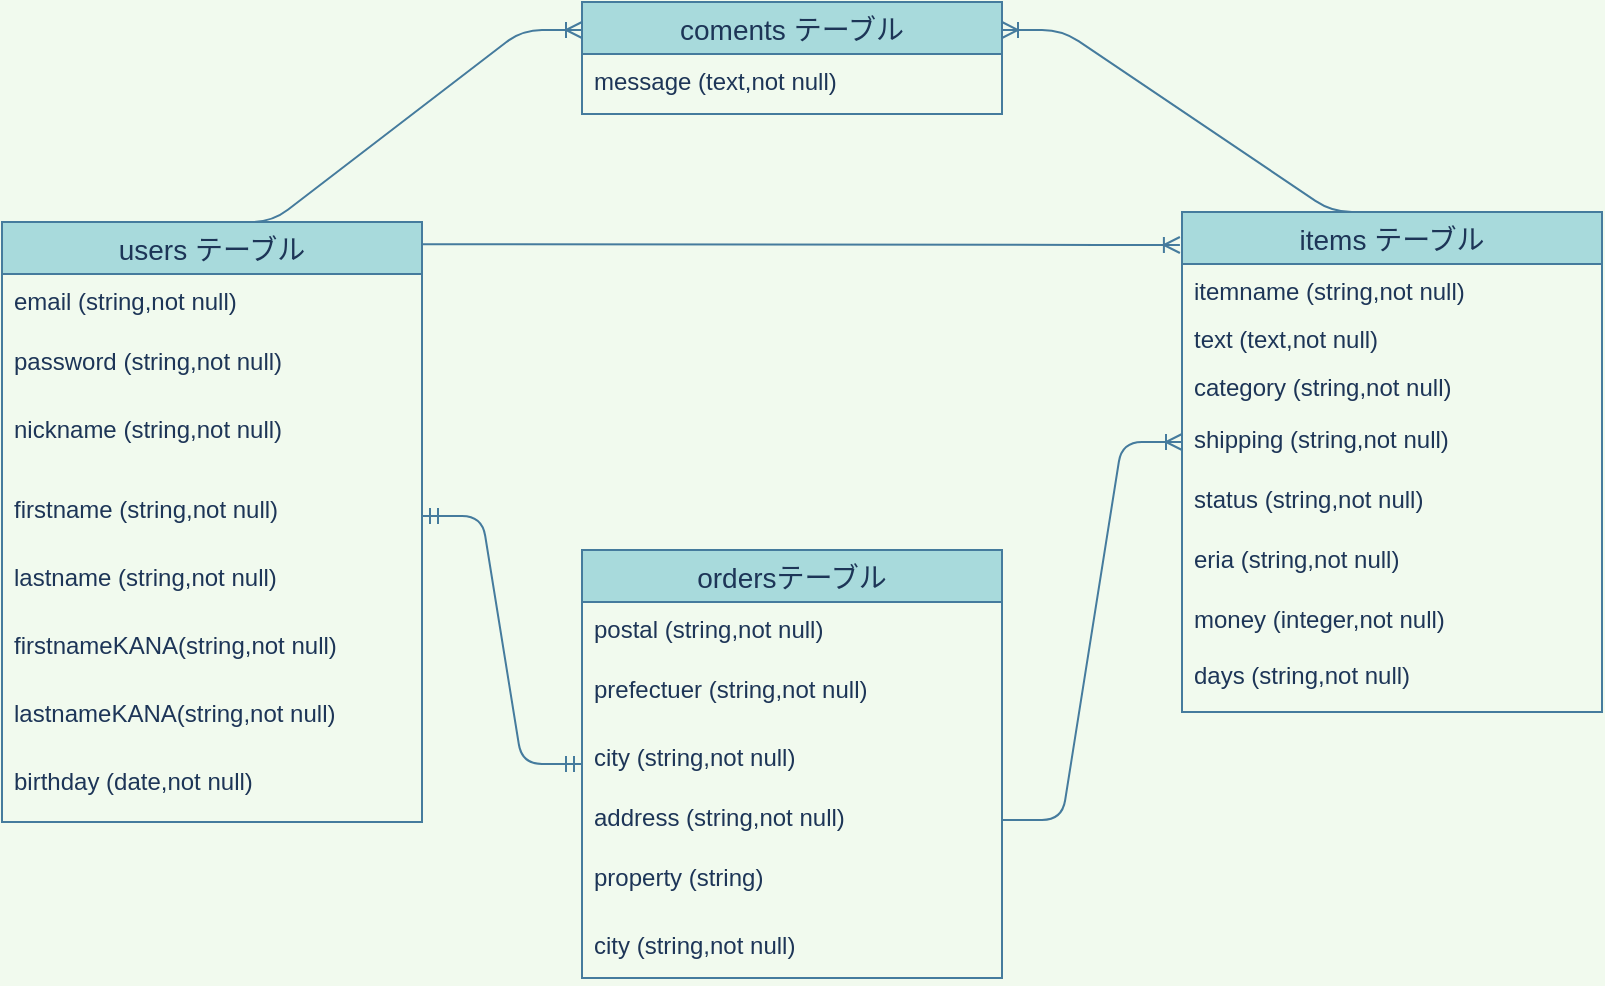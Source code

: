 <mxfile version="14.2.4" type="embed">
    <diagram id="bRmcvwh7t8PvK6FbuVnr" name="ページ1">
        <mxGraphModel dx="1259" dy="551" grid="1" gridSize="10" guides="1" tooltips="1" connect="1" arrows="1" fold="1" page="1" pageScale="1" pageWidth="827" pageHeight="1169" background="#F1FAEE" math="0" shadow="0">
            <root>
                <mxCell id="0"/>
                <mxCell id="1" parent="0"/>
                <mxCell id="16" value="users テーブル" style="swimlane;fontStyle=0;childLayout=stackLayout;horizontal=1;startSize=26;horizontalStack=0;resizeParent=1;resizeParentMax=0;resizeLast=0;collapsible=1;marginBottom=0;align=center;fontSize=14;fillColor=#A8DADC;strokeColor=#457B9D;fontColor=#1D3557;" parent="1" vertex="1">
                    <mxGeometry x="-80" y="180" width="210" height="300" as="geometry"/>
                </mxCell>
                <mxCell id="17" value="email (string,not null)&#10;" style="text;strokeColor=none;fillColor=none;spacingLeft=4;spacingRight=4;overflow=hidden;rotatable=0;points=[[0,0.5],[1,0.5]];portConstraint=eastwest;fontSize=12;fontColor=#1D3557;" parent="16" vertex="1">
                    <mxGeometry y="26" width="210" height="30" as="geometry"/>
                </mxCell>
                <mxCell id="26" value="password (string,not null)" style="text;strokeColor=none;fillColor=none;spacingLeft=4;spacingRight=4;overflow=hidden;rotatable=0;points=[[0,0.5],[1,0.5]];portConstraint=eastwest;fontSize=12;fontColor=#1D3557;" parent="16" vertex="1">
                    <mxGeometry y="56" width="210" height="34" as="geometry"/>
                </mxCell>
                <mxCell id="27" value="nickname (string,not null)" style="text;strokeColor=none;fillColor=none;spacingLeft=4;spacingRight=4;overflow=hidden;rotatable=0;points=[[0,0.5],[1,0.5]];portConstraint=eastwest;fontSize=12;fontColor=#1D3557;" parent="16" vertex="1">
                    <mxGeometry y="90" width="210" height="40" as="geometry"/>
                </mxCell>
                <mxCell id="29" value="firstname (string,not null)" style="text;strokeColor=none;fillColor=none;spacingLeft=4;spacingRight=4;overflow=hidden;rotatable=0;points=[[0,0.5],[1,0.5]];portConstraint=eastwest;fontSize=12;fontColor=#1D3557;" parent="16" vertex="1">
                    <mxGeometry y="130" width="210" height="34" as="geometry"/>
                </mxCell>
                <mxCell id="30" value="lastname (string,not null)" style="text;strokeColor=none;fillColor=none;spacingLeft=4;spacingRight=4;overflow=hidden;rotatable=0;points=[[0,0.5],[1,0.5]];portConstraint=eastwest;fontSize=12;fontColor=#1D3557;" parent="16" vertex="1">
                    <mxGeometry y="164" width="210" height="34" as="geometry"/>
                </mxCell>
                <mxCell id="19" value="firstnameKANA(string,not null)" style="text;strokeColor=none;fillColor=none;spacingLeft=4;spacingRight=4;overflow=hidden;rotatable=0;points=[[0,0.5],[1,0.5]];portConstraint=eastwest;fontSize=12;fontColor=#1D3557;" parent="16" vertex="1">
                    <mxGeometry y="198" width="210" height="34" as="geometry"/>
                </mxCell>
                <mxCell id="39" value="lastnameKANA(string,not null)" style="text;strokeColor=none;fillColor=none;spacingLeft=4;spacingRight=4;overflow=hidden;rotatable=0;points=[[0,0.5],[1,0.5]];portConstraint=eastwest;fontSize=12;fontColor=#1D3557;" parent="16" vertex="1">
                    <mxGeometry y="232" width="210" height="34" as="geometry"/>
                </mxCell>
                <mxCell id="28" value="birthday (date,not null)" style="text;strokeColor=none;fillColor=none;spacingLeft=4;spacingRight=4;overflow=hidden;rotatable=0;points=[[0,0.5],[1,0.5]];portConstraint=eastwest;fontSize=12;fontColor=#1D3557;" parent="16" vertex="1">
                    <mxGeometry y="266" width="210" height="34" as="geometry"/>
                </mxCell>
                <mxCell id="49" value="" style="edgeStyle=entityRelationEdgeStyle;fontSize=12;html=1;endArrow=ERoneToMany;entryX=-0.005;entryY=0.066;entryDx=0;entryDy=0;entryPerimeter=0;exitX=1;exitY=0.037;exitDx=0;exitDy=0;exitPerimeter=0;strokeColor=#457B9D;fontColor=#1D3557;labelBackgroundColor=#F1FAEE;" parent="1" source="16" target="40" edge="1">
                    <mxGeometry width="100" height="100" relative="1" as="geometry">
                        <mxPoint x="380" y="110" as="sourcePoint"/>
                        <mxPoint x="510" y="160" as="targetPoint"/>
                    </mxGeometry>
                </mxCell>
                <object label="items テーブル" id="40">
                    <mxCell style="swimlane;fontStyle=0;childLayout=stackLayout;horizontal=1;startSize=26;horizontalStack=0;resizeParent=1;resizeParentMax=0;resizeLast=0;collapsible=1;marginBottom=0;align=center;fontSize=14;direction=east;fillColor=#A8DADC;strokeColor=#457B9D;fontColor=#1D3557;" parent="1" vertex="1">
                        <mxGeometry x="510" y="175" width="210" height="250" as="geometry">
                            <mxRectangle x="560" y="40" width="120" height="26" as="alternateBounds"/>
                        </mxGeometry>
                    </mxCell>
                </object>
                <mxCell id="41" value="itemname (string,not null)&#10;" style="text;strokeColor=none;fillColor=none;spacingLeft=4;spacingRight=4;overflow=hidden;rotatable=0;points=[[0,0.5],[1,0.5]];portConstraint=eastwest;fontSize=12;fontColor=#1D3557;" parent="40" vertex="1">
                    <mxGeometry y="26" width="210" height="24" as="geometry"/>
                </mxCell>
                <mxCell id="42" value="text (text,not null)" style="text;strokeColor=none;fillColor=none;spacingLeft=4;spacingRight=4;overflow=hidden;rotatable=0;points=[[0,0.5],[1,0.5]];portConstraint=eastwest;fontSize=12;fontColor=#1D3557;" parent="40" vertex="1">
                    <mxGeometry y="50" width="210" height="24" as="geometry"/>
                </mxCell>
                <mxCell id="43" value="category (string,not null)" style="text;strokeColor=none;fillColor=none;spacingLeft=4;spacingRight=4;overflow=hidden;rotatable=0;points=[[0,0.5],[1,0.5]];portConstraint=eastwest;fontSize=12;fontColor=#1D3557;" parent="40" vertex="1">
                    <mxGeometry y="74" width="210" height="26" as="geometry"/>
                </mxCell>
                <mxCell id="44" value="shipping (string,not null)" style="text;strokeColor=none;fillColor=none;spacingLeft=4;spacingRight=4;overflow=hidden;rotatable=0;points=[[0,0.5],[1,0.5]];portConstraint=eastwest;fontSize=12;fontColor=#1D3557;" parent="40" vertex="1">
                    <mxGeometry y="100" width="210" height="30" as="geometry"/>
                </mxCell>
                <mxCell id="45" value="status (string,not null)" style="text;strokeColor=none;fillColor=none;spacingLeft=4;spacingRight=4;overflow=hidden;rotatable=0;points=[[0,0.5],[1,0.5]];portConstraint=eastwest;fontSize=12;fontColor=#1D3557;" parent="40" vertex="1">
                    <mxGeometry y="130" width="210" height="30" as="geometry"/>
                </mxCell>
                <mxCell id="46" value="eria (string,not null)" style="text;strokeColor=none;fillColor=none;spacingLeft=4;spacingRight=4;overflow=hidden;rotatable=0;points=[[0,0.5],[1,0.5]];portConstraint=eastwest;fontSize=12;fontColor=#1D3557;" parent="40" vertex="1">
                    <mxGeometry y="160" width="210" height="30" as="geometry"/>
                </mxCell>
                <mxCell id="48" value="money (integer,not null)" style="text;strokeColor=none;fillColor=none;spacingLeft=4;spacingRight=4;overflow=hidden;rotatable=0;points=[[0,0.5],[1,0.5]];portConstraint=eastwest;fontSize=12;fontColor=#1D3557;labelBackgroundColor=none;" parent="40" vertex="1">
                    <mxGeometry y="190" width="210" height="28" as="geometry"/>
                </mxCell>
                <mxCell id="47" value="days (string,not null)" style="text;strokeColor=none;fillColor=none;spacingLeft=4;spacingRight=4;overflow=hidden;rotatable=0;points=[[0,0.5],[1,0.5]];portConstraint=eastwest;fontSize=12;fontColor=#1D3557;" parent="40" vertex="1">
                    <mxGeometry y="218" width="210" height="32" as="geometry"/>
                </mxCell>
                <mxCell id="51" value="coments テーブル" style="swimlane;fontStyle=0;childLayout=stackLayout;horizontal=1;startSize=26;horizontalStack=0;resizeParent=1;resizeParentMax=0;resizeLast=0;collapsible=1;marginBottom=0;align=center;fontSize=14;fillColor=#A8DADC;strokeColor=#457B9D;fontColor=#1D3557;" parent="1" vertex="1">
                    <mxGeometry x="210" y="70" width="210" height="56" as="geometry"/>
                </mxCell>
                <mxCell id="52" value="message (text,not null)&#10;" style="text;strokeColor=none;fillColor=none;spacingLeft=4;spacingRight=4;overflow=hidden;rotatable=0;points=[[0,0.5],[1,0.5]];portConstraint=eastwest;fontSize=12;fontColor=#1D3557;" parent="51" vertex="1">
                    <mxGeometry y="26" width="210" height="30" as="geometry"/>
                </mxCell>
                <mxCell id="59" value="" style="edgeStyle=entityRelationEdgeStyle;fontSize=12;html=1;endArrow=ERoneToMany;exitX=0.5;exitY=0;exitDx=0;exitDy=0;entryX=0;entryY=0.25;entryDx=0;entryDy=0;strokeColor=#457B9D;fontColor=#1D3557;labelBackgroundColor=#F1FAEE;" parent="1" source="16" target="51" edge="1">
                    <mxGeometry width="100" height="100" relative="1" as="geometry">
                        <mxPoint x="380" y="320" as="sourcePoint"/>
                        <mxPoint x="330" y="400" as="targetPoint"/>
                    </mxGeometry>
                </mxCell>
                <mxCell id="60" value="" style="edgeStyle=entityRelationEdgeStyle;fontSize=12;html=1;endArrow=ERoneToMany;exitX=0.5;exitY=0;exitDx=0;exitDy=0;entryX=1;entryY=0.25;entryDx=0;entryDy=0;strokeColor=#457B9D;fontColor=#1D3557;labelBackgroundColor=#F1FAEE;" parent="1" source="40" target="51" edge="1">
                    <mxGeometry width="100" height="100" relative="1" as="geometry">
                        <mxPoint x="400" y="290" as="sourcePoint"/>
                        <mxPoint x="500" y="190" as="targetPoint"/>
                    </mxGeometry>
                </mxCell>
                <mxCell id="69" value="ordersテーブル" style="swimlane;fontStyle=0;childLayout=stackLayout;horizontal=1;startSize=26;horizontalStack=0;resizeParent=1;resizeParentMax=0;resizeLast=0;collapsible=1;marginBottom=0;align=center;fontSize=14;fillColor=#A8DADC;fontColor=#1D3557;labelBorderColor=none;strokeColor=#457B9D;" parent="1" vertex="1">
                    <mxGeometry x="210" y="344" width="210" height="214" as="geometry"/>
                </mxCell>
                <mxCell id="70" value="postal (string,not null)&#10;" style="text;strokeColor=none;fillColor=none;spacingLeft=4;spacingRight=4;overflow=hidden;rotatable=0;points=[[0,0.5],[1,0.5]];portConstraint=eastwest;fontSize=12;fontColor=#1D3557;" parent="69" vertex="1">
                    <mxGeometry y="26" width="210" height="30" as="geometry"/>
                </mxCell>
                <mxCell id="71" value="prefectuer (string,not null)" style="text;strokeColor=none;fillColor=none;spacingLeft=4;spacingRight=4;overflow=hidden;rotatable=0;points=[[0,0.5],[1,0.5]];portConstraint=eastwest;fontSize=12;fontColor=#1D3557;labelBorderColor=none;" parent="69" vertex="1">
                    <mxGeometry y="56" width="210" height="34" as="geometry"/>
                </mxCell>
                <mxCell id="72" value="city (string,not null)" style="text;strokeColor=none;fillColor=none;spacingLeft=4;spacingRight=4;overflow=hidden;rotatable=0;points=[[0,0.5],[1,0.5]];portConstraint=eastwest;fontSize=12;fontColor=#1D3557;" parent="69" vertex="1">
                    <mxGeometry y="90" width="210" height="30" as="geometry"/>
                </mxCell>
                <mxCell id="73" value="address (string,not null)" style="text;strokeColor=none;fillColor=none;spacingLeft=4;spacingRight=4;overflow=hidden;rotatable=0;points=[[0,0.5],[1,0.5]];portConstraint=eastwest;fontSize=12;fontColor=#1D3557;" parent="69" vertex="1">
                    <mxGeometry y="120" width="210" height="30" as="geometry"/>
                </mxCell>
                <mxCell id="75" value="property (string)" style="text;strokeColor=none;fillColor=none;spacingLeft=4;spacingRight=4;overflow=hidden;rotatable=0;points=[[0,0.5],[1,0.5]];portConstraint=eastwest;fontSize=12;fontColor=#1D3557;" parent="69" vertex="1">
                    <mxGeometry y="150" width="210" height="34" as="geometry"/>
                </mxCell>
                <mxCell id="81" value="city (string,not null)" style="text;strokeColor=none;fillColor=none;spacingLeft=4;spacingRight=4;overflow=hidden;rotatable=0;points=[[0,0.5],[1,0.5]];portConstraint=eastwest;fontSize=12;fontColor=#1D3557;" parent="69" vertex="1">
                    <mxGeometry y="184" width="210" height="30" as="geometry"/>
                </mxCell>
                <mxCell id="80" value="" style="edgeStyle=entityRelationEdgeStyle;fontSize=12;html=1;endArrow=ERmandOne;startArrow=ERmandOne;strokeColor=#457B9D;fillColor=#A8DADC;entryX=1;entryY=0.5;entryDx=0;entryDy=0;" parent="1" source="69" target="29" edge="1">
                    <mxGeometry width="100" height="100" relative="1" as="geometry">
                        <mxPoint x="90" y="360" as="sourcePoint"/>
                        <mxPoint x="200" y="130" as="targetPoint"/>
                    </mxGeometry>
                </mxCell>
                <mxCell id="82" value="" style="edgeStyle=entityRelationEdgeStyle;fontSize=12;html=1;endArrow=ERoneToMany;entryX=0;entryY=0.5;entryDx=0;entryDy=0;exitX=1;exitY=0.5;exitDx=0;exitDy=0;strokeColor=#457B9D;fontColor=#1D3557;labelBackgroundColor=#F1FAEE;" parent="1" source="73" target="44" edge="1">
                    <mxGeometry width="100" height="100" relative="1" as="geometry">
                        <mxPoint x="140" y="201.1" as="sourcePoint"/>
                        <mxPoint x="658.95" y="356.5" as="targetPoint"/>
                    </mxGeometry>
                </mxCell>
            </root>
        </mxGraphModel>
    </diagram>
</mxfile>